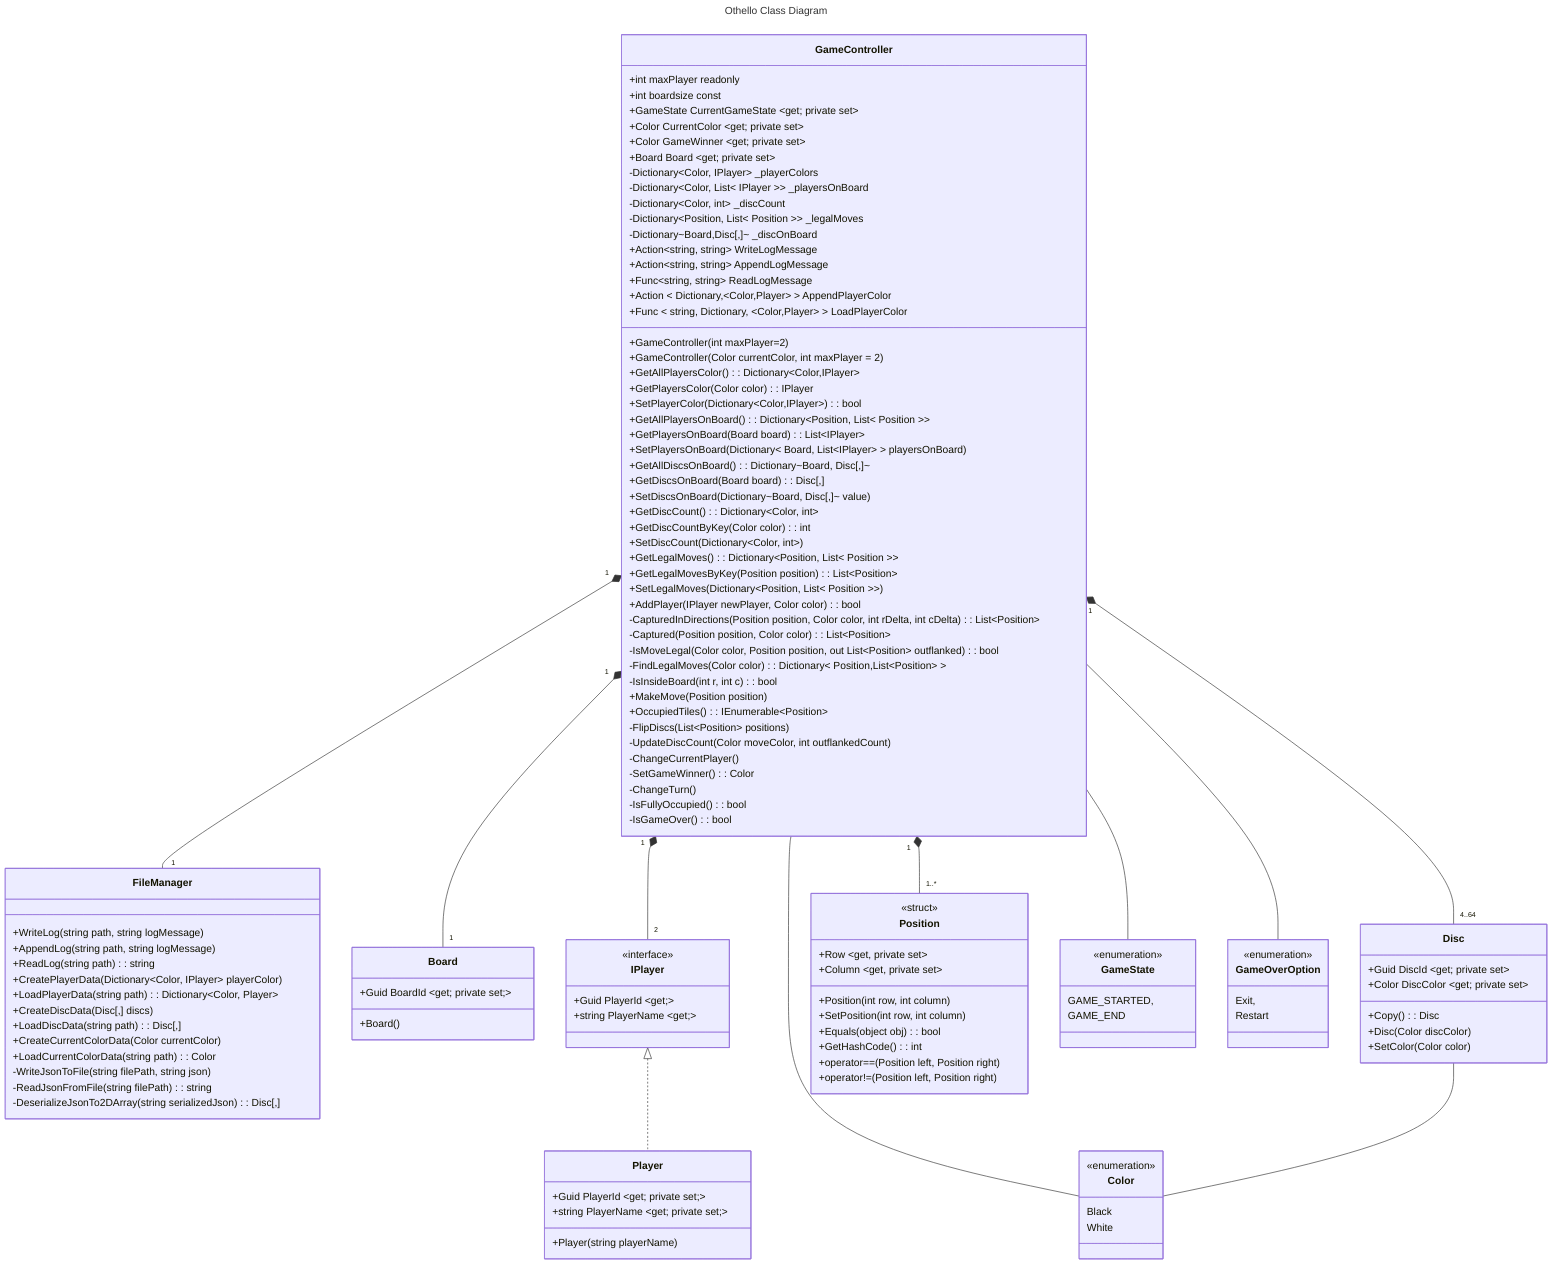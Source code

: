 ---
title: Othello Class Diagram
---
classDiagram

%% Relationships
GameController "1" *-- "1" FileManager
GameController "1" *-- "1" Board
GameController "1" *-- "2" IPlayer 
GameController "1" *-- "4..64" Disc
GameController "1" *-- "1..*" Position
GameController -- GameState
GameController -- GameOverOption
GameController -- Color
IPlayer <|.. Player
Disc -- Color

class GameState {
    <<enumeration>>
    GAME_STARTED,
    GAME_END
}

class Color {
    <<enumeration>>
    Black
    White
}

class GameOverOption {
    <<enumeration>>
    Exit,
    Restart
}

class Position {
    <<struct>>
    +Row ~get, private set~
    +Column ~get, private set~
    +Position(int row, int column)
    +SetPosition(int row, int column)
    +Equals(object obj) : bool
    +GetHashCode() : int
    +operator==(Position left, Position right)
    +operator!=(Position left, Position right)
}

class GameController {
    +int maxPlayer readonly
    +int boardsize const
    +GameState CurrentGameState ~get; private set~
    +Color CurrentColor ~get; private set~
    +Color GameWinner ~get; private set~
    +Board Board ~get; private set~
    -Dictionary~Color, IPlayer~ _playerColors
    -Dictionary~Color, List< IPlayer >~ _playersOnBoard
    -Dictionary~Color, int~ _discCount
    -Dictionary~Position, List< Position >~ _legalMoves
    -Dictionary~Board,Disc[,]~ _discOnBoard
    +Action~string, string~ WriteLogMessage
    +Action~string, string~ AppendLogMessage
    +Func~string, string~ ReadLogMessage
    +Action < Dictionary,~Color,Player~ > AppendPlayerColor
    +Func < string, Dictionary, ~Color,Player~ > LoadPlayerColor
    +GameController(int maxPlayer=2)
    +GameController(Color currentColor, int maxPlayer = 2)
    %%Getter and Setter
    +GetAllPlayersColor() : Dictionary~Color,IPlayer~
    +GetPlayersColor(Color color) : IPlayer
    +SetPlayerColor(Dictionary~Color,IPlayer~) : bool
    +GetAllPlayersOnBoard() : Dictionary~Position, List< Position >~
    +GetPlayersOnBoard(Board board) : List~IPlayer~
    +SetPlayersOnBoard(Dictionary< Board, List~IPlayer~ > playersOnBoard)
    +GetAllDiscsOnBoard() : Dictionary~Board, Disc[,]~
    +GetDiscsOnBoard(Board board) : Disc[,]
    +SetDiscsOnBoard(Dictionary~Board, Disc[,]~ value)
    +GetDiscCount() : Dictionary~Color, int~
    +GetDiscCountByKey(Color color) : int
    +SetDiscCount(Dictionary~Color, int~)
    +GetLegalMoves() : Dictionary~Position, List< Position >~
    +GetLegalMovesByKey(Position position) : List~Position~
    +SetLegalMoves(Dictionary~Position, List< Position >~)
    %%Other methods
    +AddPlayer(IPlayer newPlayer, Color color) : bool
    -CapturedInDirections(Position position, Color color, int rDelta, int cDelta) : List~Position~
    -Captured(Position position, Color color) : List~Position~
    -IsMoveLegal(Color color, Position position, out List~Position~ outflanked) : bool
    -FindLegalMoves(Color color) : Dictionary< Position,List~Position~ > 
    -IsInsideBoard(int r, int c) : bool
    +MakeMove(Position position)
    +OccupiedTiles() : IEnumerable~Position~
    -FlipDiscs(List~Position~ positions)
    -UpdateDiscCount(Color moveColor, int outflankedCount)
    -ChangeCurrentPlayer()
    -SetGameWinner() : Color
    -ChangeTurn()
    -IsFullyOccupied() : bool
    -IsGameOver() : bool
}

class IPlayer {
    <<interface>>
    +Guid PlayerId ~get;~
    +string PlayerName ~get;~
}

class Player {
    +Guid PlayerId ~get; private set;~
    +string PlayerName ~get; private set;~
    +Player(string playerName)
}

class Board { 
    +Guid BoardId ~get; private set;~
    +Board()
}

class Disc {
    +Guid DiscId ~get; private set~
    +Color DiscColor ~get; private set~
    +Copy() : Disc
    +Disc(Color discColor)
    +SetColor(Color color)
}

class FileManager {
    +WriteLog(string path, string logMessage)
    +AppendLog(string path, string logMessage)
    +ReadLog(string path) : string
    +CreatePlayerData(Dictionary~Color, IPlayer~ playerColor)
    +LoadPlayerData(string path) : Dictionary~Color, Player~
    +CreateDiscData(Disc[,] discs)
    +LoadDiscData(string path) : Disc[,]
    +CreateCurrentColorData(Color currentColor)
    +LoadCurrentColorData(string path) : Color
    -WriteJsonToFile(string filePath, string json)
    -ReadJsonFromFile(string filePath) : string
    -DeserializeJsonTo2DArray(string serializedJson) : Disc[,]
}